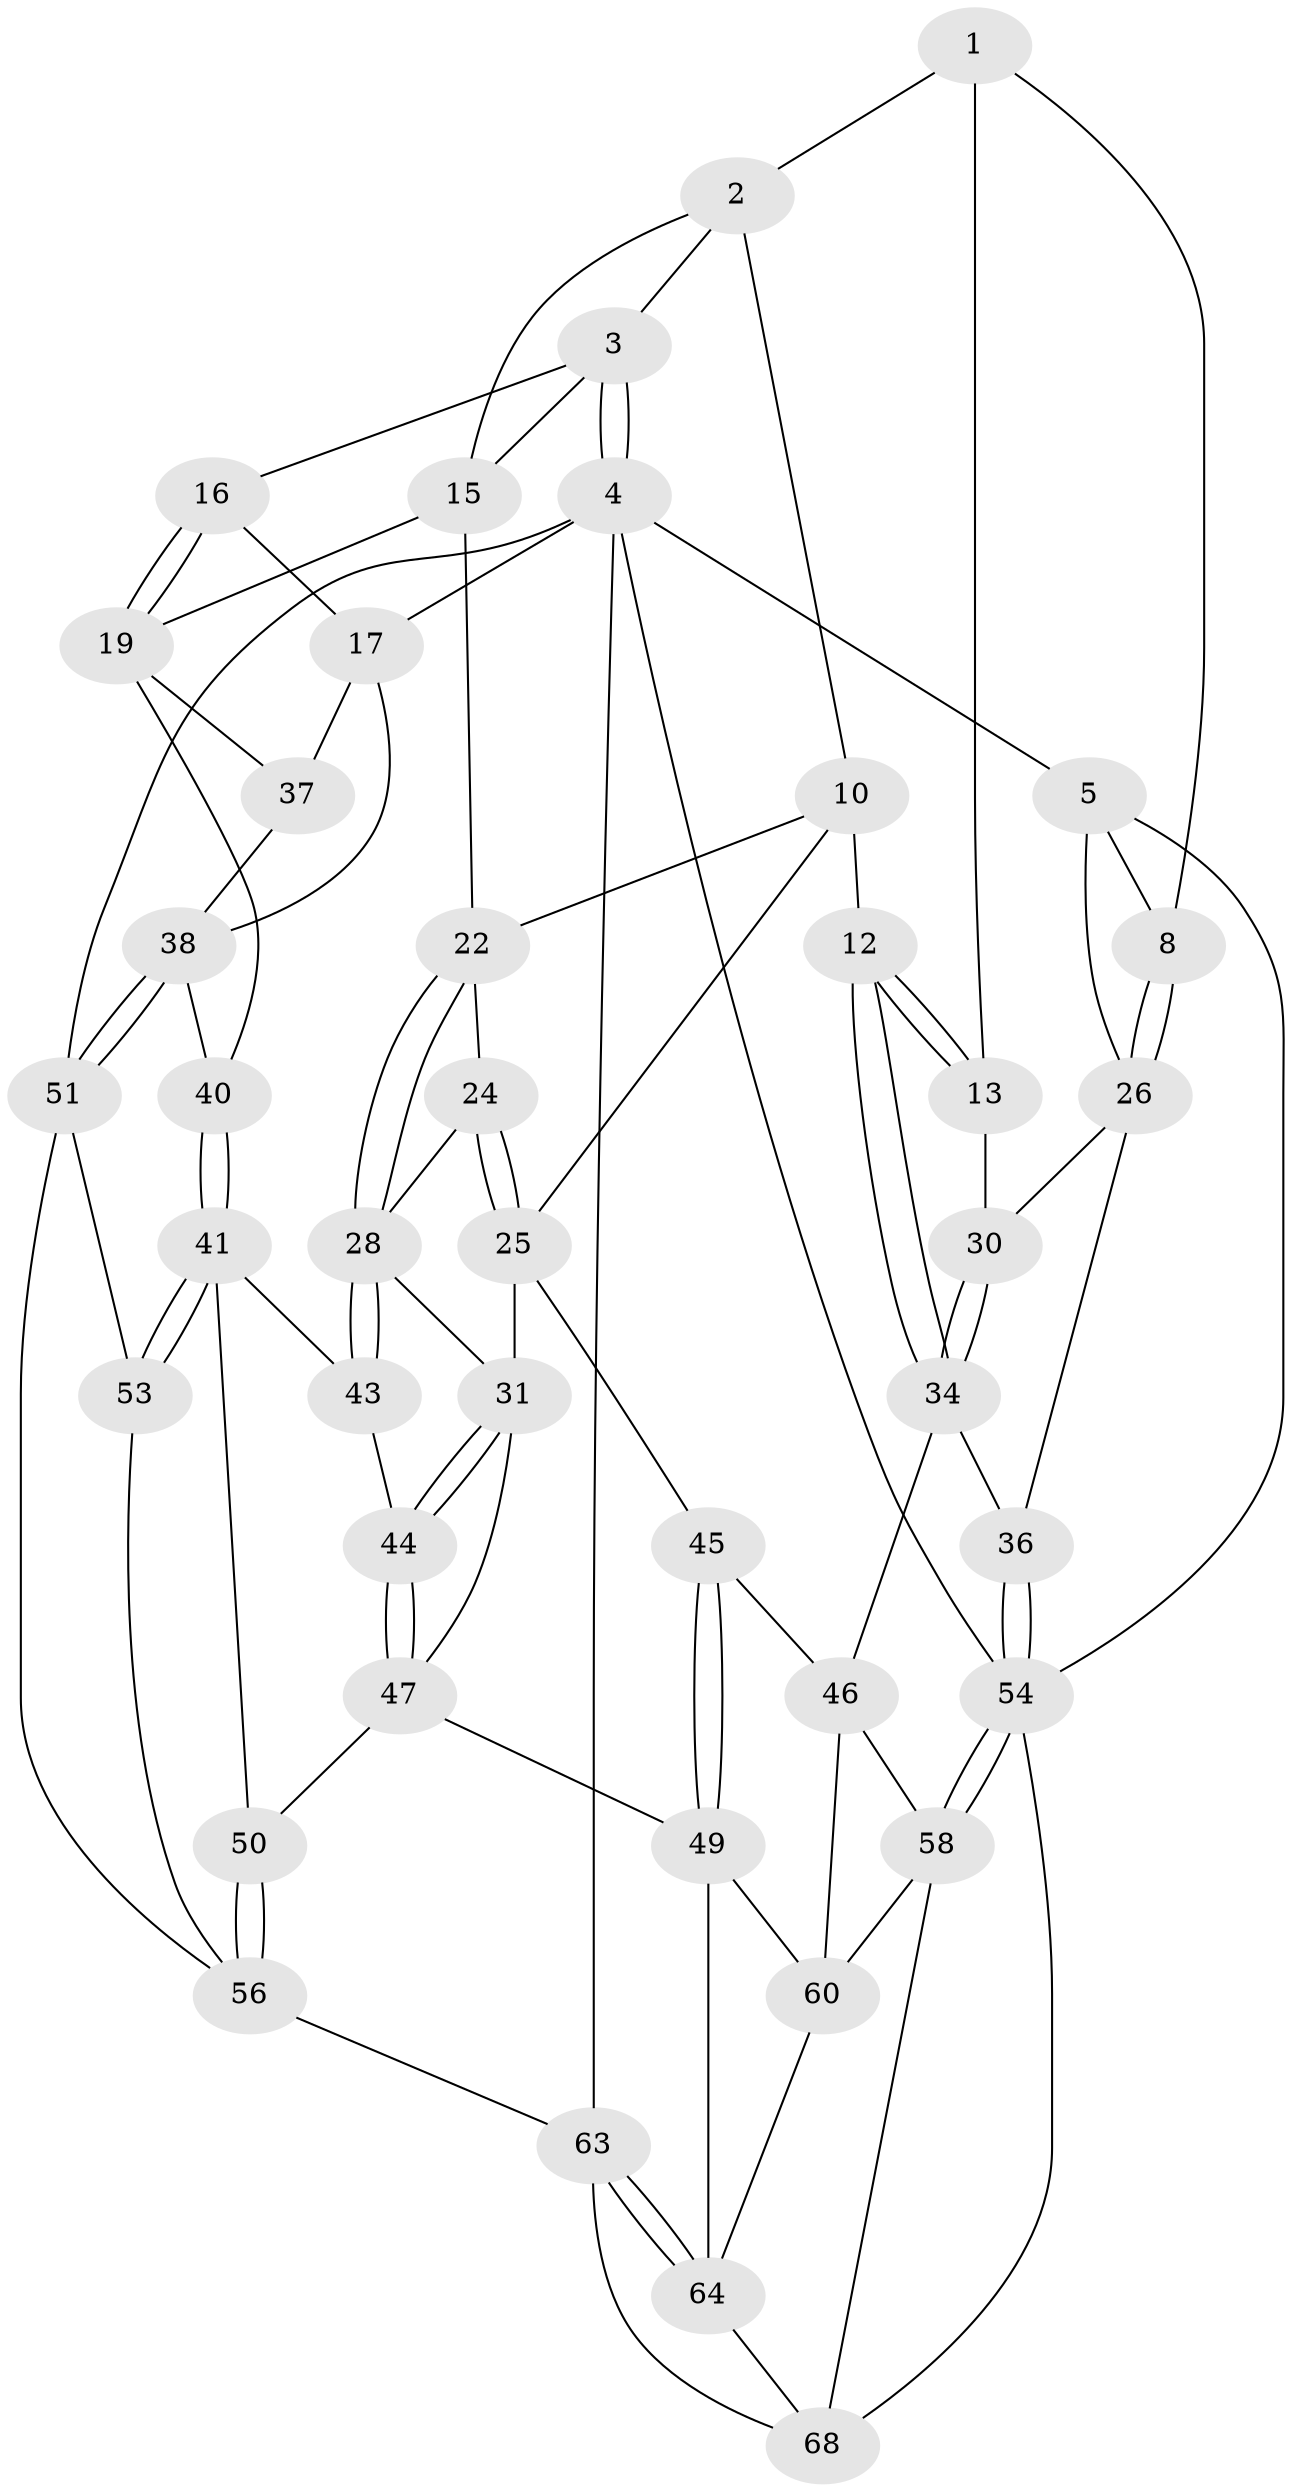 // Generated by graph-tools (version 1.1) at 2025/24/03/03/25 07:24:38]
// undirected, 42 vertices, 97 edges
graph export_dot {
graph [start="1"]
  node [color=gray90,style=filled];
  1 [pos="+0.33231332628557253+0",super="+7"];
  2 [pos="+0.5524468088001843+0",super="+9"];
  3 [pos="+0.747034606774633+0",super="+14"];
  4 [pos="+1+0",super="+61"];
  5 [pos="+0+0",super="+6"];
  8 [pos="+0.1913664308590565+0.12753627923416286"];
  10 [pos="+0.5017706638156911+0.03380144471271756",super="+11"];
  12 [pos="+0.32134126114094885+0.20714473955095192"];
  13 [pos="+0.293345712509696+0.18687629856975552"];
  15 [pos="+0.7078210356820758+0.1934285442392114",super="+21"];
  16 [pos="+0.8901578490404598+0.08896542913779745"];
  17 [pos="+1+0.1476100330870317",super="+18"];
  19 [pos="+0.8170209592307512+0.2516318024981896",super="+20"];
  22 [pos="+0.6597874114491421+0.25917313710396767",super="+23"];
  24 [pos="+0.5505330431759907+0.225333518870062"];
  25 [pos="+0.39397527723941317+0.2729506850589816",super="+33"];
  26 [pos="+0.06153781838696165+0.14681819428444293",super="+27"];
  28 [pos="+0.6467404287616778+0.2796240858937371",super="+29"];
  30 [pos="+0.14015764828801666+0.25527289863476"];
  31 [pos="+0.45036987852467936+0.30575079194803445",super="+32"];
  34 [pos="+0.16223071628673993+0.3620786593859965",super="+35"];
  36 [pos="+0+0.3494464637273906"];
  37 [pos="+0.9007291158183952+0.25192291028465125"];
  38 [pos="+1+0.3966180827850204",super="+39"];
  40 [pos="+0.8293784528556016+0.3777469791712474"];
  41 [pos="+0.8099336417724157+0.4036493359210431",super="+42"];
  43 [pos="+0.63336240289779+0.3202527136562465"];
  44 [pos="+0.5885380946116363+0.3500060891153611"];
  45 [pos="+0.3678577553277918+0.4411596443520613"];
  46 [pos="+0.19973070302809667+0.49243170495493543",super="+57"];
  47 [pos="+0.569626075259272+0.5050304858997263",super="+48"];
  49 [pos="+0.48820050975443424+0.5655084796054304",super="+59"];
  50 [pos="+0.6103721797419267+0.5544740960373574"];
  51 [pos="+1+0.7348790038952583",super="+52"];
  53 [pos="+0.8066532749850986+0.4606762601154631"];
  54 [pos="+0+0.8648617884779071",super="+55"];
  56 [pos="+0.6797409581092728+0.5907718244366821",super="+62"];
  58 [pos="+0.09228632087780247+0.7225281222204427",super="+66"];
  60 [pos="+0.38920944903332677+0.6757767394184878",super="+65"];
  63 [pos="+0.5844545944162459+0.950879430290522",super="+70"];
  64 [pos="+0.5534609483015162+0.902995349238323",super="+67"];
  68 [pos="+0.2749680746349985+0.8878788212713847",super="+69"];
  1 -- 2;
  1 -- 8;
  1 -- 13;
  2 -- 3;
  2 -- 10;
  2 -- 15;
  3 -- 4;
  3 -- 4;
  3 -- 16;
  3 -- 15;
  4 -- 5;
  4 -- 51;
  4 -- 17;
  4 -- 54;
  4 -- 63;
  5 -- 26;
  5 -- 8;
  5 -- 54;
  8 -- 26;
  8 -- 26;
  10 -- 25;
  10 -- 12;
  10 -- 22;
  12 -- 13;
  12 -- 13;
  12 -- 34;
  12 -- 34;
  13 -- 30;
  15 -- 19;
  15 -- 22;
  16 -- 17;
  16 -- 19;
  16 -- 19;
  17 -- 37;
  17 -- 38;
  19 -- 37;
  19 -- 40;
  22 -- 28;
  22 -- 28;
  22 -- 24;
  24 -- 25;
  24 -- 25;
  24 -- 28;
  25 -- 45;
  25 -- 31;
  26 -- 30;
  26 -- 36;
  28 -- 43;
  28 -- 43;
  28 -- 31;
  30 -- 34;
  30 -- 34;
  31 -- 44;
  31 -- 44;
  31 -- 47;
  34 -- 36;
  34 -- 46;
  36 -- 54;
  36 -- 54;
  37 -- 38;
  38 -- 51;
  38 -- 51;
  38 -- 40;
  40 -- 41;
  40 -- 41;
  41 -- 53;
  41 -- 53;
  41 -- 50;
  41 -- 43;
  43 -- 44;
  44 -- 47;
  44 -- 47;
  45 -- 46;
  45 -- 49;
  45 -- 49;
  46 -- 58;
  46 -- 60;
  47 -- 49;
  47 -- 50;
  49 -- 64;
  49 -- 60;
  50 -- 56;
  50 -- 56;
  51 -- 53;
  51 -- 56;
  53 -- 56;
  54 -- 58;
  54 -- 58;
  54 -- 68;
  56 -- 63;
  58 -- 68;
  58 -- 60;
  60 -- 64;
  63 -- 64;
  63 -- 64;
  63 -- 68;
  64 -- 68;
}
